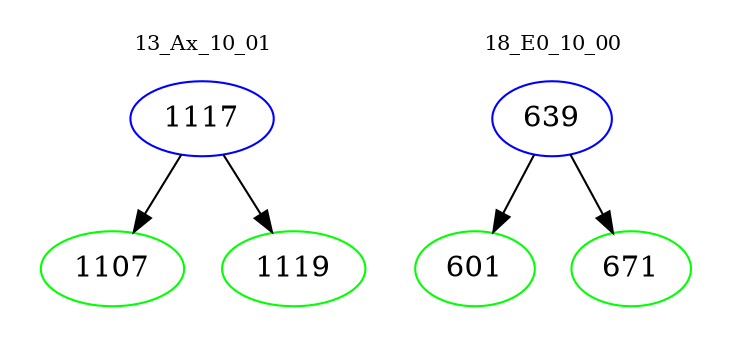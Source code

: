 digraph{
subgraph cluster_0 {
color = white
label = "13_Ax_10_01";
fontsize=10;
T0_1117 [label="1117", color="blue"]
T0_1117 -> T0_1107 [color="black"]
T0_1107 [label="1107", color="green"]
T0_1117 -> T0_1119 [color="black"]
T0_1119 [label="1119", color="green"]
}
subgraph cluster_1 {
color = white
label = "18_E0_10_00";
fontsize=10;
T1_639 [label="639", color="blue"]
T1_639 -> T1_601 [color="black"]
T1_601 [label="601", color="green"]
T1_639 -> T1_671 [color="black"]
T1_671 [label="671", color="green"]
}
}
